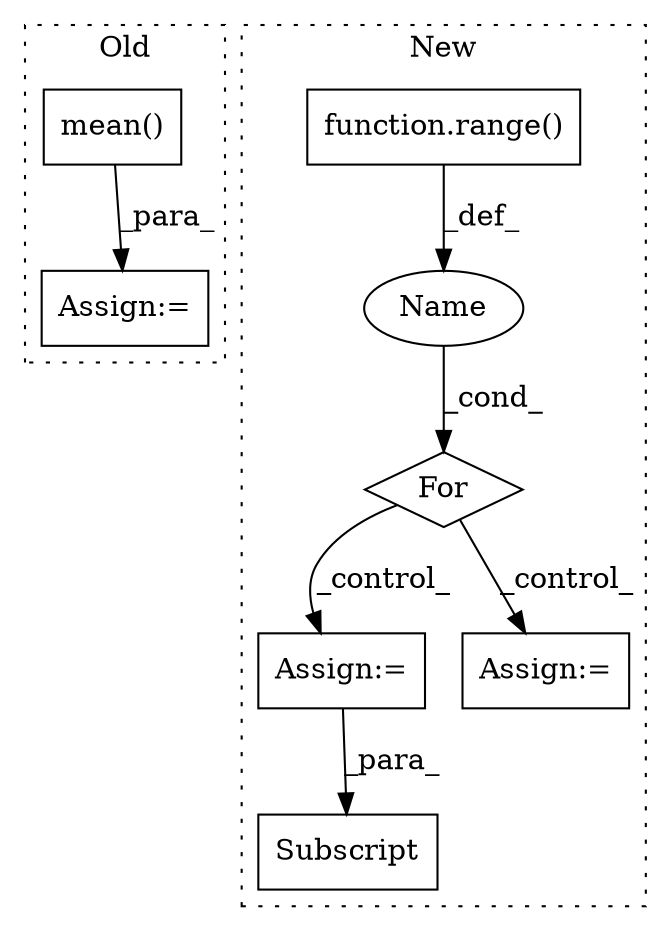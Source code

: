 digraph G {
subgraph cluster0 {
1 [label="mean()" a="75" s="5658" l="36" shape="box"];
7 [label="Assign:=" a="68" s="5708" l="3" shape="box"];
label = "Old";
style="dotted";
}
subgraph cluster1 {
2 [label="For" a="107" s="5493,5525" l="4,14" shape="diamond"];
3 [label="Assign:=" a="68" s="5583" l="3" shape="box"];
4 [label="Name" a="87" s="5497" l="1" shape="ellipse"];
5 [label="Assign:=" a="68" s="5540" l="6" shape="box"];
6 [label="function.range()" a="75" s="5502,5524" l="6,1" shape="box"];
8 [label="Subscript" a="63" s="5679,0" l="4,0" shape="box"];
label = "New";
style="dotted";
}
1 -> 7 [label="_para_"];
2 -> 3 [label="_control_"];
2 -> 5 [label="_control_"];
3 -> 8 [label="_para_"];
4 -> 2 [label="_cond_"];
6 -> 4 [label="_def_"];
}